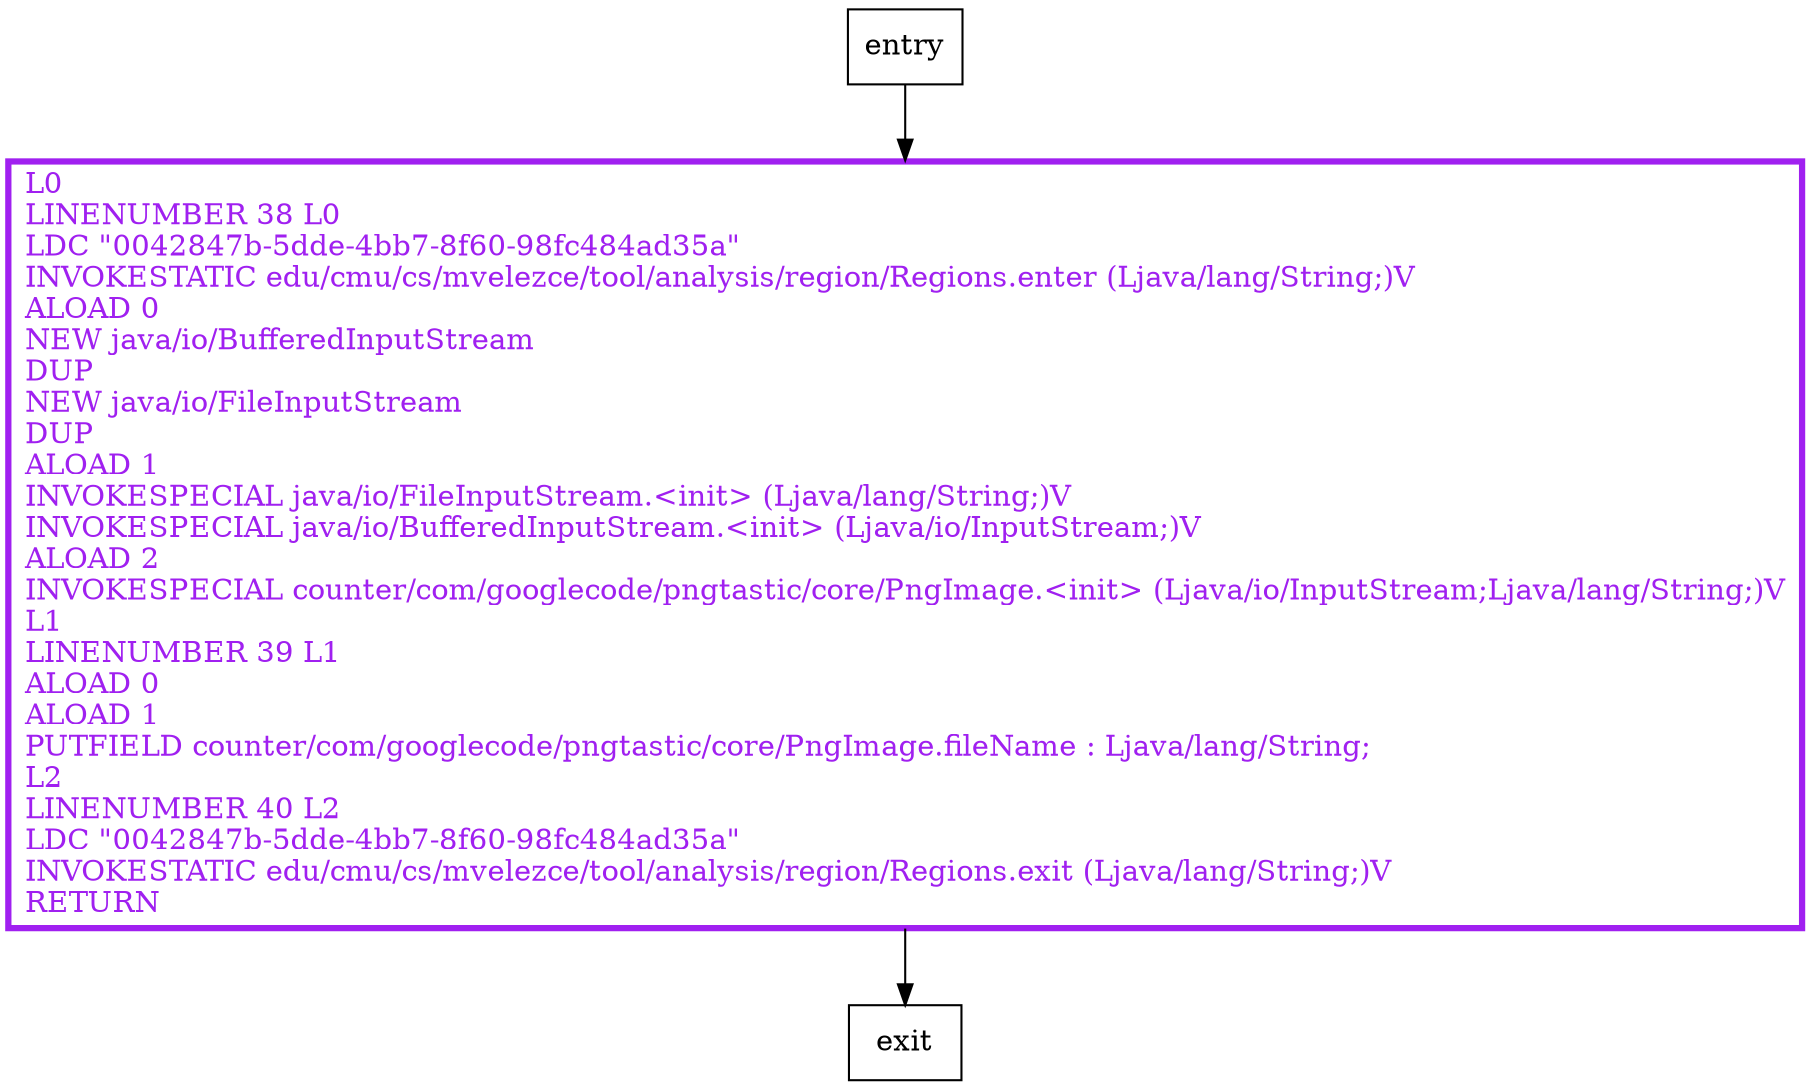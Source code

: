 digraph <init> {
node [shape=record];
1176100982 [label="L0\lLINENUMBER 38 L0\lLDC \"0042847b-5dde-4bb7-8f60-98fc484ad35a\"\lINVOKESTATIC edu/cmu/cs/mvelezce/tool/analysis/region/Regions.enter (Ljava/lang/String;)V\lALOAD 0\lNEW java/io/BufferedInputStream\lDUP\lNEW java/io/FileInputStream\lDUP\lALOAD 1\lINVOKESPECIAL java/io/FileInputStream.\<init\> (Ljava/lang/String;)V\lINVOKESPECIAL java/io/BufferedInputStream.\<init\> (Ljava/io/InputStream;)V\lALOAD 2\lINVOKESPECIAL counter/com/googlecode/pngtastic/core/PngImage.\<init\> (Ljava/io/InputStream;Ljava/lang/String;)V\lL1\lLINENUMBER 39 L1\lALOAD 0\lALOAD 1\lPUTFIELD counter/com/googlecode/pngtastic/core/PngImage.fileName : Ljava/lang/String;\lL2\lLINENUMBER 40 L2\lLDC \"0042847b-5dde-4bb7-8f60-98fc484ad35a\"\lINVOKESTATIC edu/cmu/cs/mvelezce/tool/analysis/region/Regions.exit (Ljava/lang/String;)V\lRETURN\l"];
entry;
exit;
1176100982 -> exit;
entry -> 1176100982;
1176100982[fontcolor="purple", penwidth=3, color="purple"];
}
